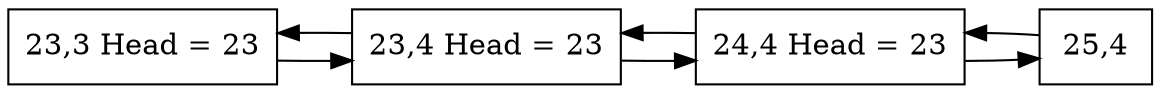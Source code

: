 digraph firstGraph{
node [shape = record];
rankdir=LR;
node0 [label=" 23,3 Head = 23 "];
node0 -> node1;
node1 -> node0;
node1 [label=" 23,4 Head = 23 "];
node1 -> node2;
node2 -> node1;
node2 [label=" 24,4 Head = 23 "];
node2 -> node3;
node3 -> node2;
node3 [label=" 25,4 "];
}